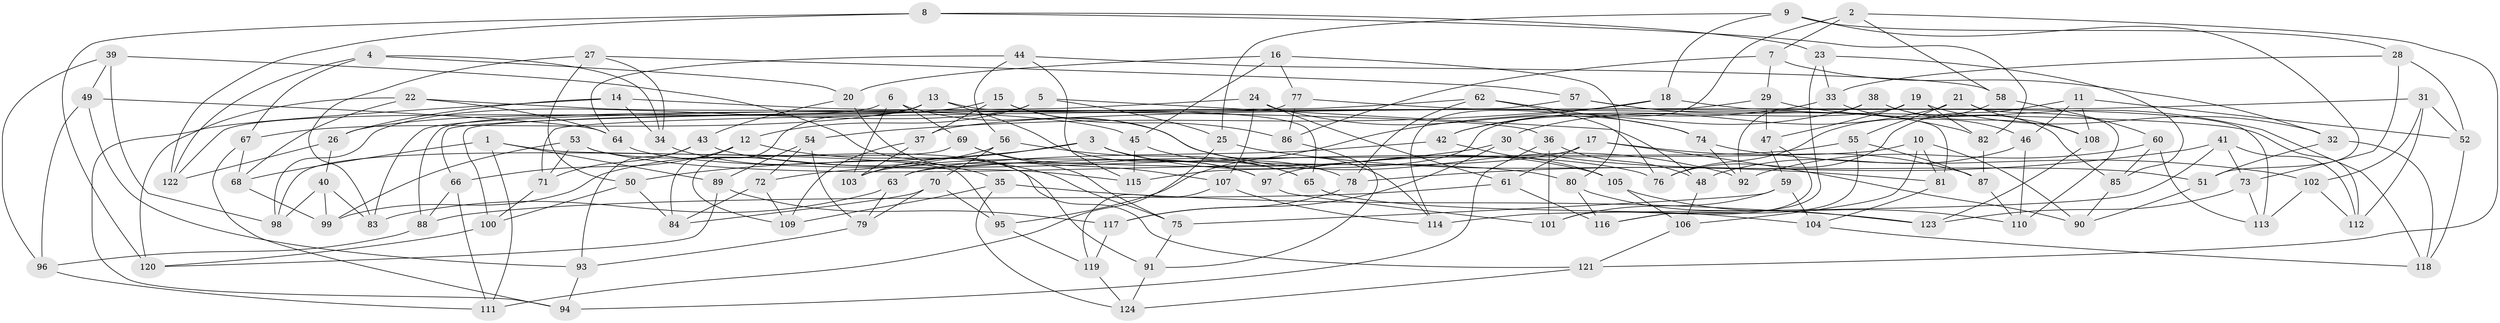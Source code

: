 // coarse degree distribution, {6: 0.5128205128205128, 4: 0.41025641025641024, 5: 0.0641025641025641, 3: 0.01282051282051282}
// Generated by graph-tools (version 1.1) at 2025/52/02/27/25 19:52:30]
// undirected, 124 vertices, 248 edges
graph export_dot {
graph [start="1"]
  node [color=gray90,style=filled];
  1;
  2;
  3;
  4;
  5;
  6;
  7;
  8;
  9;
  10;
  11;
  12;
  13;
  14;
  15;
  16;
  17;
  18;
  19;
  20;
  21;
  22;
  23;
  24;
  25;
  26;
  27;
  28;
  29;
  30;
  31;
  32;
  33;
  34;
  35;
  36;
  37;
  38;
  39;
  40;
  41;
  42;
  43;
  44;
  45;
  46;
  47;
  48;
  49;
  50;
  51;
  52;
  53;
  54;
  55;
  56;
  57;
  58;
  59;
  60;
  61;
  62;
  63;
  64;
  65;
  66;
  67;
  68;
  69;
  70;
  71;
  72;
  73;
  74;
  75;
  76;
  77;
  78;
  79;
  80;
  81;
  82;
  83;
  84;
  85;
  86;
  87;
  88;
  89;
  90;
  91;
  92;
  93;
  94;
  95;
  96;
  97;
  98;
  99;
  100;
  101;
  102;
  103;
  104;
  105;
  106;
  107;
  108;
  109;
  110;
  111;
  112;
  113;
  114;
  115;
  116;
  117;
  118;
  119;
  120;
  121;
  122;
  123;
  124;
  1 -- 68;
  1 -- 89;
  1 -- 95;
  1 -- 111;
  2 -- 121;
  2 -- 7;
  2 -- 114;
  2 -- 58;
  3 -- 65;
  3 -- 50;
  3 -- 103;
  3 -- 105;
  4 -- 20;
  4 -- 122;
  4 -- 67;
  4 -- 34;
  5 -- 12;
  5 -- 48;
  5 -- 25;
  5 -- 98;
  6 -- 122;
  6 -- 103;
  6 -- 69;
  6 -- 92;
  7 -- 86;
  7 -- 29;
  7 -- 32;
  8 -- 120;
  8 -- 82;
  8 -- 23;
  8 -- 122;
  9 -- 25;
  9 -- 51;
  9 -- 18;
  9 -- 28;
  10 -- 81;
  10 -- 106;
  10 -- 63;
  10 -- 90;
  11 -- 46;
  11 -- 76;
  11 -- 52;
  11 -- 108;
  12 -- 84;
  12 -- 66;
  12 -- 75;
  13 -- 67;
  13 -- 109;
  13 -- 97;
  13 -- 65;
  14 -- 36;
  14 -- 94;
  14 -- 26;
  14 -- 34;
  15 -- 26;
  15 -- 37;
  15 -- 86;
  15 -- 114;
  16 -- 20;
  16 -- 77;
  16 -- 80;
  16 -- 45;
  17 -- 61;
  17 -- 90;
  17 -- 87;
  17 -- 103;
  18 -- 54;
  18 -- 95;
  18 -- 113;
  19 -- 47;
  19 -- 115;
  19 -- 32;
  19 -- 82;
  20 -- 43;
  20 -- 75;
  21 -- 55;
  21 -- 108;
  21 -- 110;
  21 -- 30;
  22 -- 68;
  22 -- 120;
  22 -- 64;
  22 -- 45;
  23 -- 85;
  23 -- 33;
  23 -- 116;
  24 -- 107;
  24 -- 61;
  24 -- 74;
  24 -- 83;
  25 -- 81;
  25 -- 111;
  26 -- 122;
  26 -- 40;
  27 -- 50;
  27 -- 34;
  27 -- 57;
  27 -- 83;
  28 -- 52;
  28 -- 33;
  28 -- 73;
  29 -- 47;
  29 -- 100;
  29 -- 118;
  30 -- 117;
  30 -- 72;
  30 -- 51;
  31 -- 102;
  31 -- 52;
  31 -- 112;
  31 -- 37;
  32 -- 118;
  32 -- 51;
  33 -- 42;
  33 -- 46;
  34 -- 35;
  35 -- 123;
  35 -- 124;
  35 -- 109;
  36 -- 101;
  36 -- 48;
  36 -- 94;
  37 -- 103;
  37 -- 109;
  38 -- 92;
  38 -- 108;
  38 -- 85;
  38 -- 42;
  39 -- 98;
  39 -- 49;
  39 -- 96;
  39 -- 91;
  40 -- 98;
  40 -- 83;
  40 -- 99;
  41 -- 78;
  41 -- 73;
  41 -- 114;
  41 -- 112;
  42 -- 63;
  42 -- 105;
  43 -- 93;
  43 -- 71;
  43 -- 76;
  44 -- 56;
  44 -- 58;
  44 -- 115;
  44 -- 64;
  45 -- 115;
  45 -- 78;
  46 -- 110;
  46 -- 48;
  47 -- 59;
  47 -- 101;
  48 -- 106;
  49 -- 96;
  49 -- 93;
  49 -- 64;
  50 -- 84;
  50 -- 100;
  51 -- 90;
  52 -- 118;
  53 -- 121;
  53 -- 71;
  53 -- 80;
  53 -- 99;
  54 -- 89;
  54 -- 79;
  54 -- 72;
  55 -- 97;
  55 -- 116;
  55 -- 87;
  56 -- 70;
  56 -- 65;
  56 -- 99;
  57 -- 81;
  57 -- 71;
  57 -- 82;
  58 -- 60;
  58 -- 76;
  59 -- 104;
  59 -- 101;
  59 -- 75;
  60 -- 85;
  60 -- 113;
  60 -- 92;
  61 -- 88;
  61 -- 116;
  62 -- 66;
  62 -- 76;
  62 -- 78;
  62 -- 74;
  63 -- 79;
  63 -- 83;
  64 -- 115;
  65 -- 104;
  66 -- 88;
  66 -- 111;
  67 -- 68;
  67 -- 94;
  68 -- 99;
  69 -- 97;
  69 -- 98;
  69 -- 107;
  70 -- 84;
  70 -- 95;
  70 -- 79;
  71 -- 100;
  72 -- 109;
  72 -- 84;
  73 -- 123;
  73 -- 113;
  74 -- 102;
  74 -- 92;
  75 -- 91;
  77 -- 112;
  77 -- 86;
  77 -- 88;
  78 -- 117;
  79 -- 93;
  80 -- 123;
  80 -- 116;
  81 -- 104;
  82 -- 87;
  85 -- 90;
  86 -- 91;
  87 -- 110;
  88 -- 96;
  89 -- 117;
  89 -- 120;
  91 -- 124;
  93 -- 94;
  95 -- 119;
  96 -- 111;
  97 -- 101;
  100 -- 120;
  102 -- 113;
  102 -- 112;
  104 -- 118;
  105 -- 106;
  105 -- 110;
  106 -- 121;
  107 -- 114;
  107 -- 119;
  108 -- 123;
  117 -- 119;
  119 -- 124;
  121 -- 124;
}
